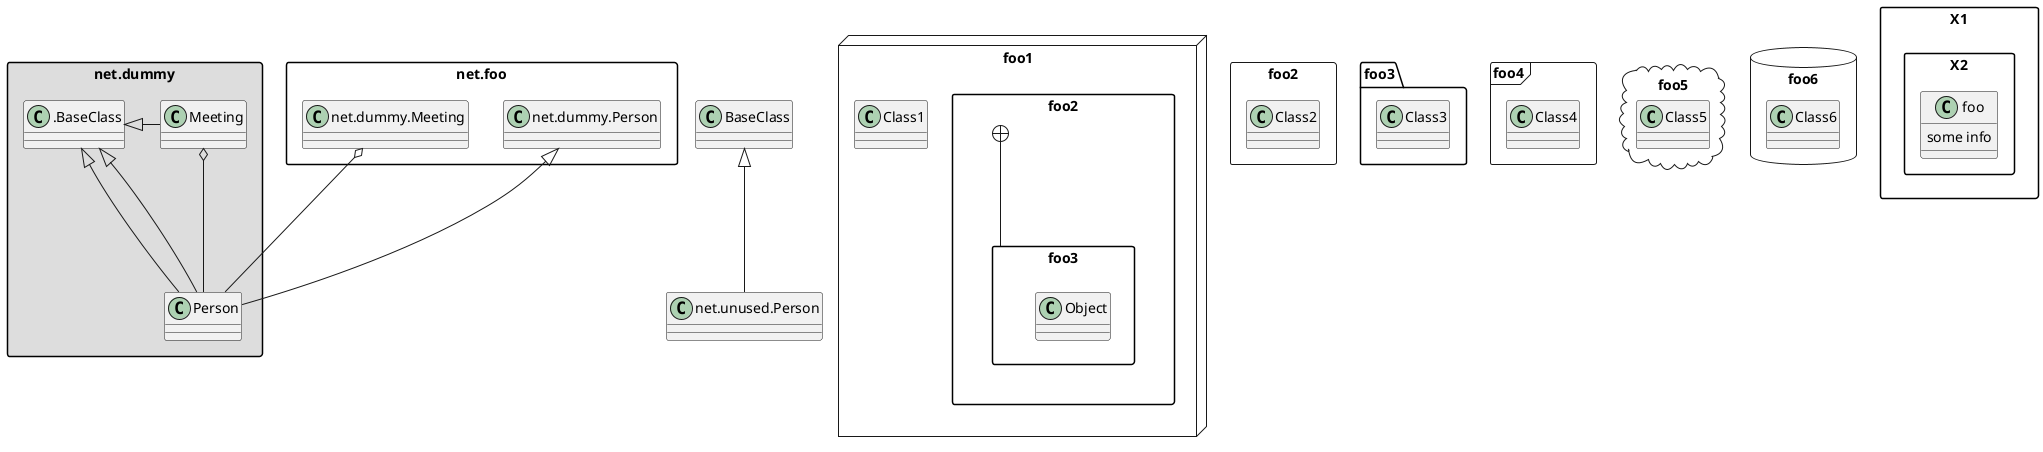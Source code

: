 @startuml
package foo1 <<Node>> {
  class Class1
}

package foo2 <<Rectangle>> {
  class Class2
}

package foo3 <<Folder>> {
  class Class3
}

package foo4 <<Frame>> {
  class Class4
}

package foo5 <<Cloud>> {
  class Class5
}

package foo6 <<Database>> {
  class Class6
}

skinparam packageStyle rectangle

package foo1.foo2 {
}

package foo1.foo2.foo3 {
  class Object
}

foo1.foo2 +-- foo1.foo2.foo3

set namespaceSeparator ::
class X1::X2::foo {
  some info
}
namespace net.dummy #DDDDDD {
    .BaseClass <|-- Person
    Meeting o-- Person

    .BaseClass <|- Meeting
}

namespace net.foo {
  net.dummy.Person  <|- Person
  .BaseClass <|-- Person

  net.dummy.Meeting o-- Person
}

BaseClass <|-- net.unused.Person
@enduml